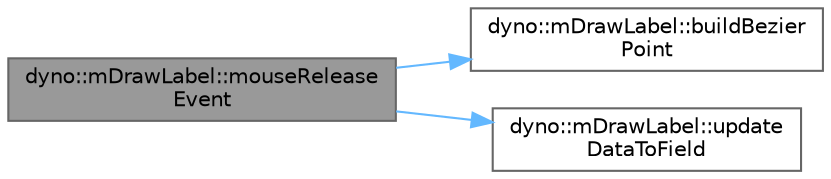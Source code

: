digraph "dyno::mDrawLabel::mouseReleaseEvent"
{
 // LATEX_PDF_SIZE
  bgcolor="transparent";
  edge [fontname=Helvetica,fontsize=10,labelfontname=Helvetica,labelfontsize=10];
  node [fontname=Helvetica,fontsize=10,shape=box,height=0.2,width=0.4];
  rankdir="LR";
  Node1 [id="Node000001",label="dyno::mDrawLabel::mouseRelease\lEvent",height=0.2,width=0.4,color="gray40", fillcolor="grey60", style="filled", fontcolor="black",tooltip=" "];
  Node1 -> Node2 [id="edge1_Node000001_Node000002",color="steelblue1",style="solid",tooltip=" "];
  Node2 [id="Node000002",label="dyno::mDrawLabel::buildBezier\lPoint",height=0.2,width=0.4,color="grey40", fillcolor="white", style="filled",URL="$classdyno_1_1m_draw_label.html#af1004dfae41ba350c0d9ad366f81b608",tooltip=" "];
  Node1 -> Node3 [id="edge2_Node000001_Node000003",color="steelblue1",style="solid",tooltip=" "];
  Node3 [id="Node000003",label="dyno::mDrawLabel::update\lDataToField",height=0.2,width=0.4,color="grey40", fillcolor="white", style="filled",URL="$classdyno_1_1m_draw_label.html#a1b3da6f89f5655f496bb2428f3208cfe",tooltip=" "];
}
